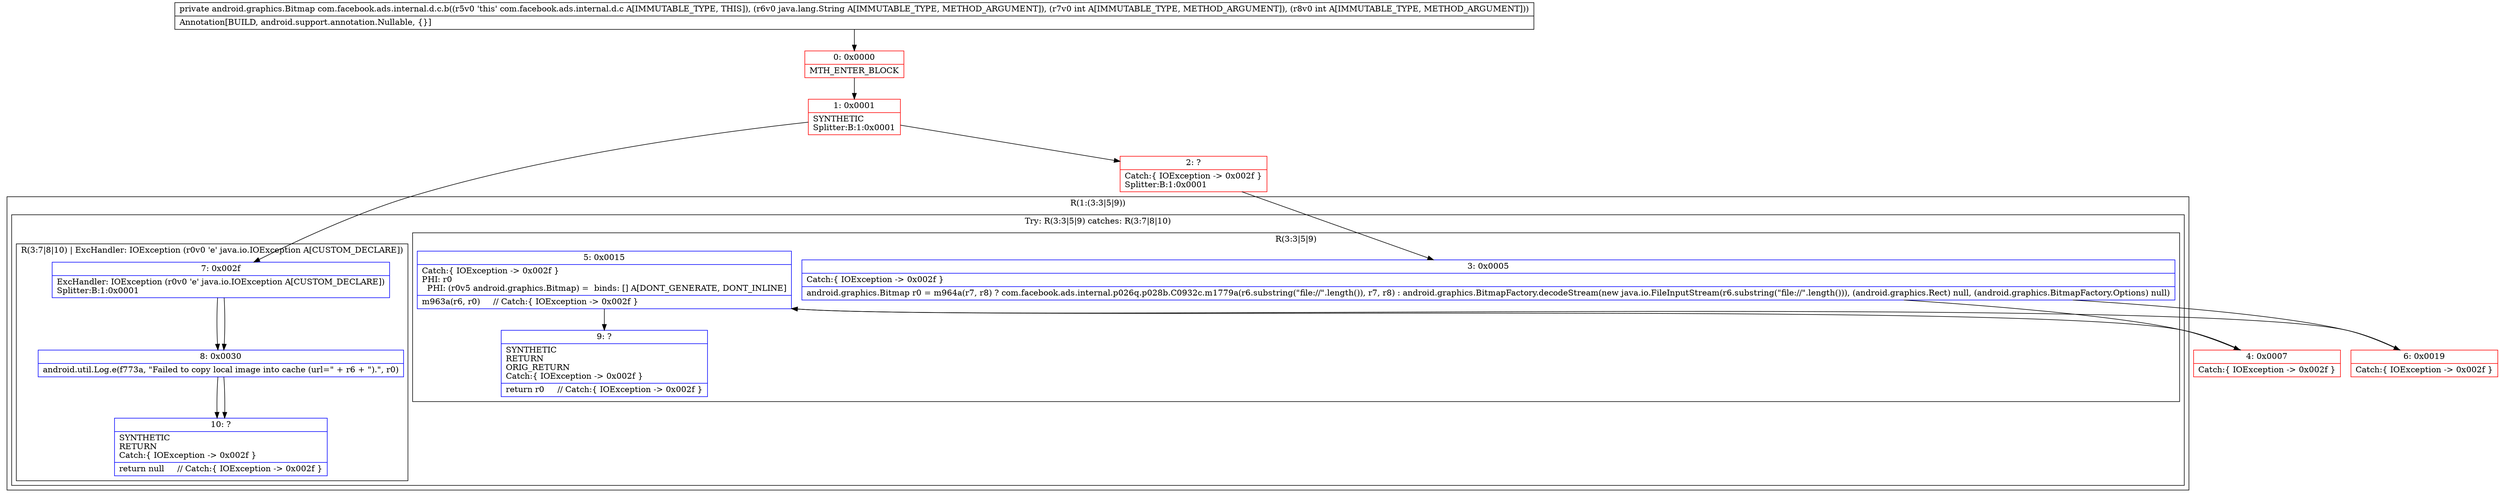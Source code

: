 digraph "CFG forcom.facebook.ads.internal.d.c.b(Ljava\/lang\/String;II)Landroid\/graphics\/Bitmap;" {
subgraph cluster_Region_148828958 {
label = "R(1:(3:3|5|9))";
node [shape=record,color=blue];
subgraph cluster_TryCatchRegion_2004637758 {
label = "Try: R(3:3|5|9) catches: R(3:7|8|10)";
node [shape=record,color=blue];
subgraph cluster_Region_320252954 {
label = "R(3:3|5|9)";
node [shape=record,color=blue];
Node_3 [shape=record,label="{3\:\ 0x0005|Catch:\{ IOException \-\> 0x002f \}\l|android.graphics.Bitmap r0 = m964a(r7, r8) ? com.facebook.ads.internal.p026q.p028b.C0932c.m1779a(r6.substring(\"file:\/\/\".length()), r7, r8) : android.graphics.BitmapFactory.decodeStream(new java.io.FileInputStream(r6.substring(\"file:\/\/\".length())), (android.graphics.Rect) null, (android.graphics.BitmapFactory.Options) null)\l}"];
Node_5 [shape=record,label="{5\:\ 0x0015|Catch:\{ IOException \-\> 0x002f \}\lPHI: r0 \l  PHI: (r0v5 android.graphics.Bitmap) =  binds: [] A[DONT_GENERATE, DONT_INLINE]\l|m963a(r6, r0)     \/\/ Catch:\{ IOException \-\> 0x002f \}\l}"];
Node_9 [shape=record,label="{9\:\ ?|SYNTHETIC\lRETURN\lORIG_RETURN\lCatch:\{ IOException \-\> 0x002f \}\l|return r0     \/\/ Catch:\{ IOException \-\> 0x002f \}\l}"];
}
subgraph cluster_Region_1142996471 {
label = "R(3:7|8|10) | ExcHandler: IOException (r0v0 'e' java.io.IOException A[CUSTOM_DECLARE])\l";
node [shape=record,color=blue];
Node_7 [shape=record,label="{7\:\ 0x002f|ExcHandler: IOException (r0v0 'e' java.io.IOException A[CUSTOM_DECLARE])\lSplitter:B:1:0x0001\l}"];
Node_8 [shape=record,label="{8\:\ 0x0030|android.util.Log.e(f773a, \"Failed to copy local image into cache (url=\" + r6 + \").\", r0)\l}"];
Node_10 [shape=record,label="{10\:\ ?|SYNTHETIC\lRETURN\lCatch:\{ IOException \-\> 0x002f \}\l|return null     \/\/ Catch:\{ IOException \-\> 0x002f \}\l}"];
}
}
}
subgraph cluster_Region_1142996471 {
label = "R(3:7|8|10) | ExcHandler: IOException (r0v0 'e' java.io.IOException A[CUSTOM_DECLARE])\l";
node [shape=record,color=blue];
Node_7 [shape=record,label="{7\:\ 0x002f|ExcHandler: IOException (r0v0 'e' java.io.IOException A[CUSTOM_DECLARE])\lSplitter:B:1:0x0001\l}"];
Node_8 [shape=record,label="{8\:\ 0x0030|android.util.Log.e(f773a, \"Failed to copy local image into cache (url=\" + r6 + \").\", r0)\l}"];
Node_10 [shape=record,label="{10\:\ ?|SYNTHETIC\lRETURN\lCatch:\{ IOException \-\> 0x002f \}\l|return null     \/\/ Catch:\{ IOException \-\> 0x002f \}\l}"];
}
Node_0 [shape=record,color=red,label="{0\:\ 0x0000|MTH_ENTER_BLOCK\l}"];
Node_1 [shape=record,color=red,label="{1\:\ 0x0001|SYNTHETIC\lSplitter:B:1:0x0001\l}"];
Node_2 [shape=record,color=red,label="{2\:\ ?|Catch:\{ IOException \-\> 0x002f \}\lSplitter:B:1:0x0001\l}"];
Node_4 [shape=record,color=red,label="{4\:\ 0x0007|Catch:\{ IOException \-\> 0x002f \}\l}"];
Node_6 [shape=record,color=red,label="{6\:\ 0x0019|Catch:\{ IOException \-\> 0x002f \}\l}"];
MethodNode[shape=record,label="{private android.graphics.Bitmap com.facebook.ads.internal.d.c.b((r5v0 'this' com.facebook.ads.internal.d.c A[IMMUTABLE_TYPE, THIS]), (r6v0 java.lang.String A[IMMUTABLE_TYPE, METHOD_ARGUMENT]), (r7v0 int A[IMMUTABLE_TYPE, METHOD_ARGUMENT]), (r8v0 int A[IMMUTABLE_TYPE, METHOD_ARGUMENT]))  | Annotation[BUILD, android.support.annotation.Nullable, \{\}]\l}"];
MethodNode -> Node_0;
Node_3 -> Node_4;
Node_3 -> Node_6;
Node_5 -> Node_9;
Node_7 -> Node_8;
Node_8 -> Node_10;
Node_7 -> Node_8;
Node_8 -> Node_10;
Node_0 -> Node_1;
Node_1 -> Node_2;
Node_1 -> Node_7;
Node_2 -> Node_3;
Node_4 -> Node_5;
Node_6 -> Node_5;
}

